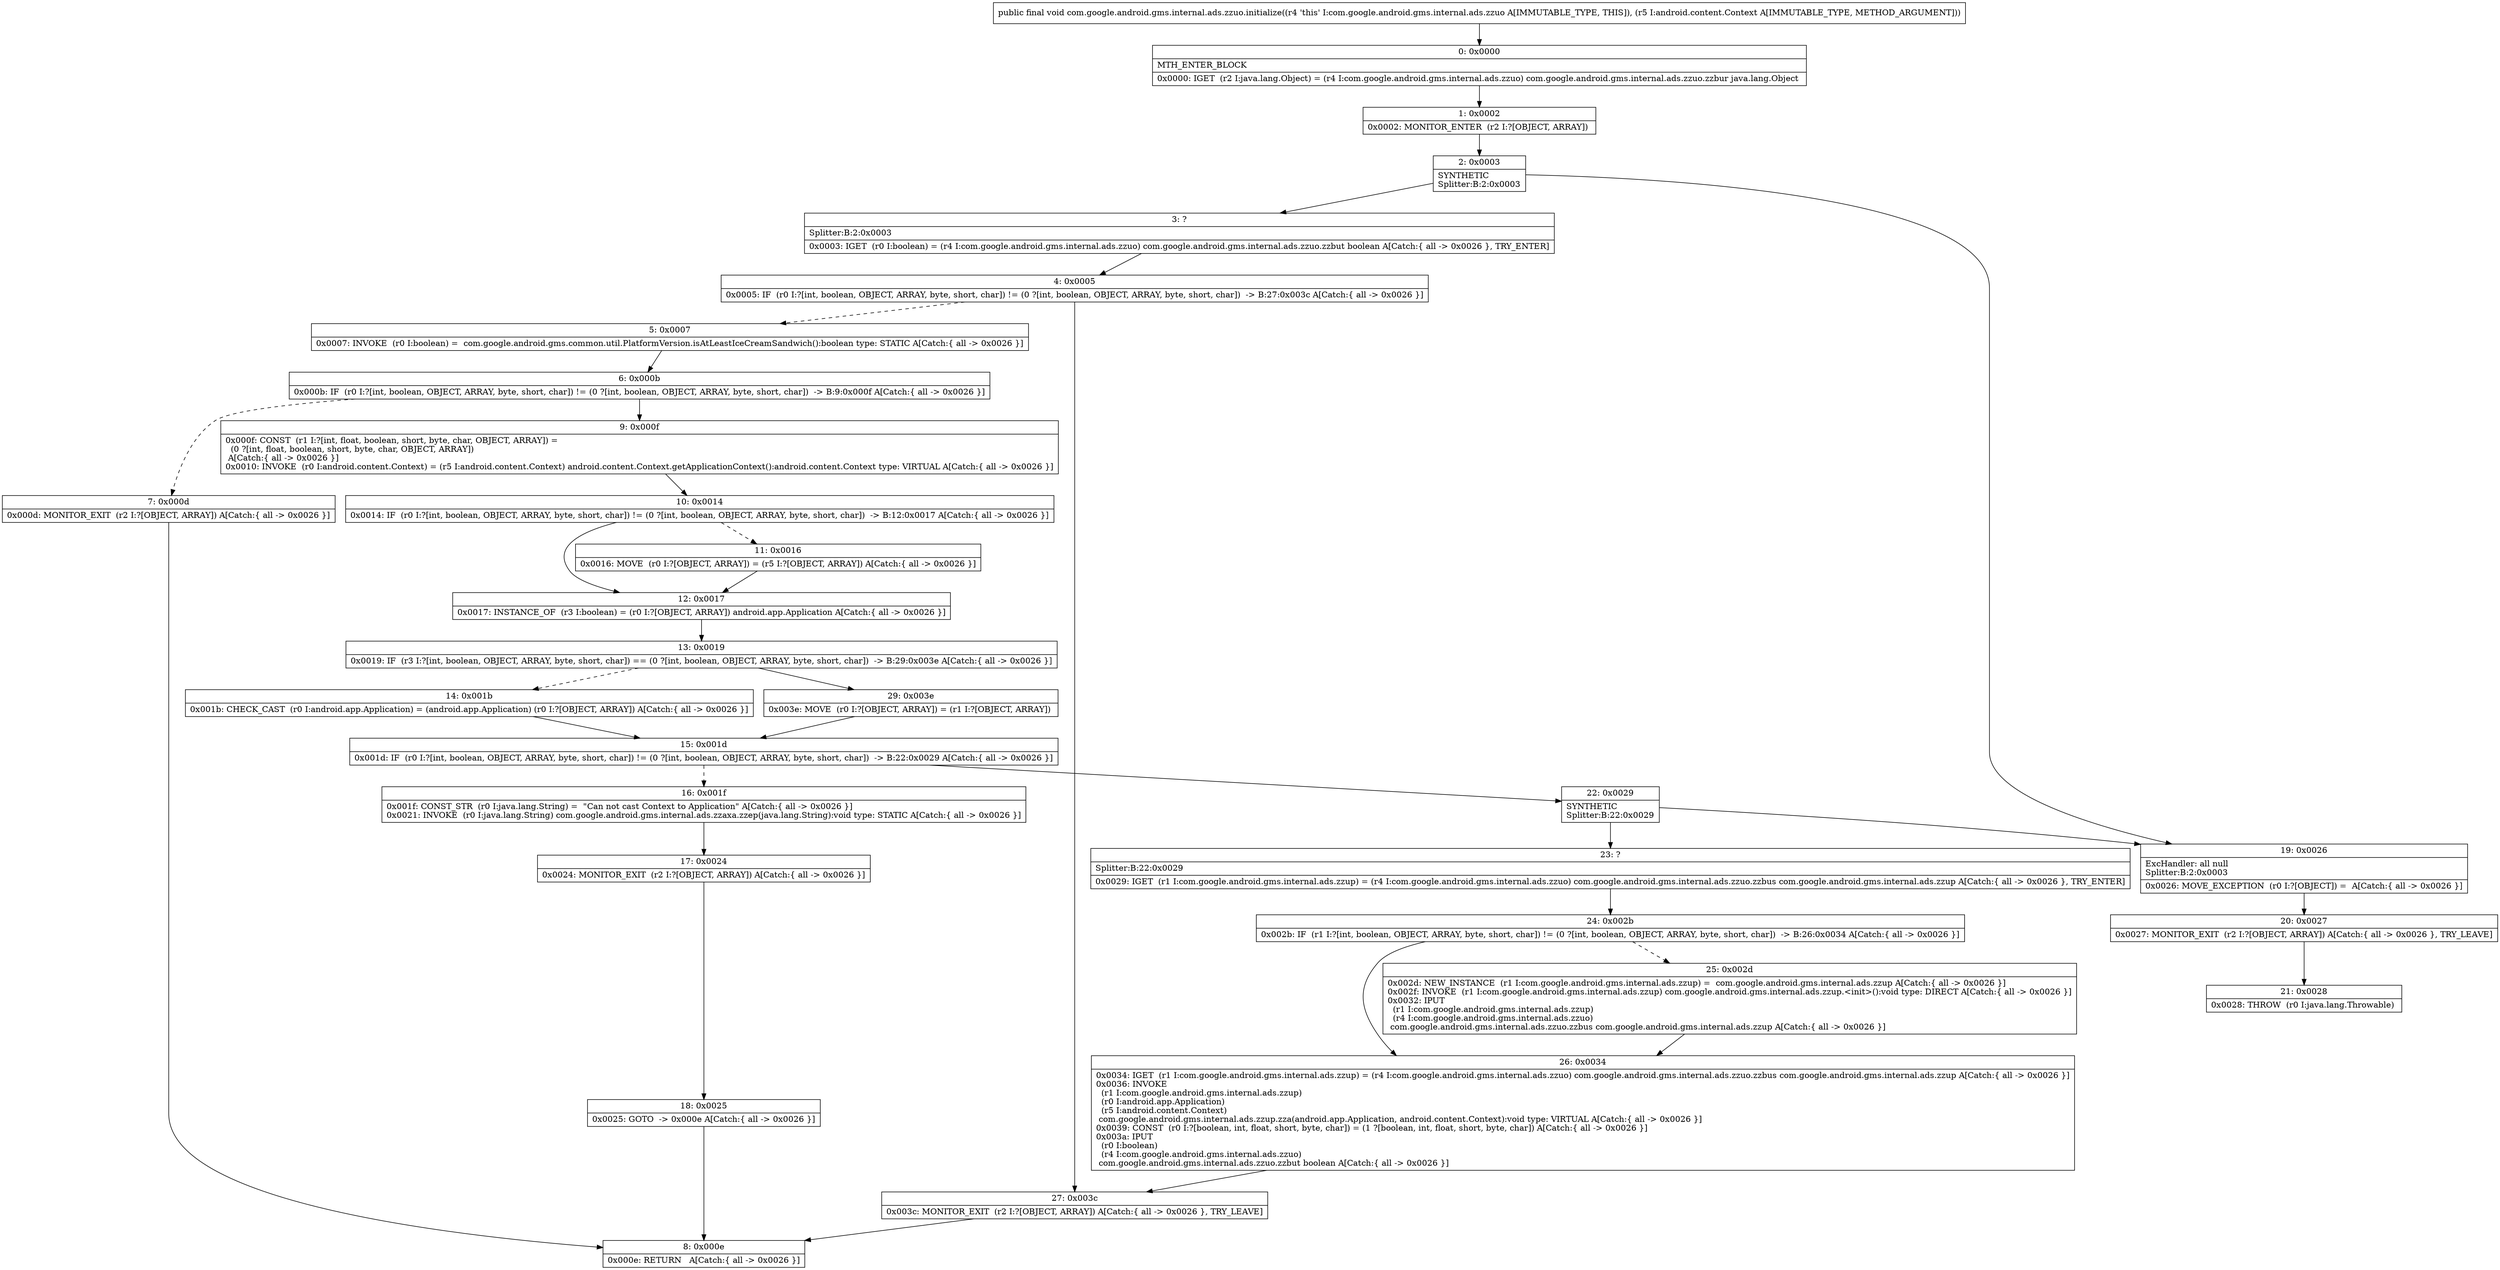 digraph "CFG forcom.google.android.gms.internal.ads.zzuo.initialize(Landroid\/content\/Context;)V" {
Node_0 [shape=record,label="{0\:\ 0x0000|MTH_ENTER_BLOCK\l|0x0000: IGET  (r2 I:java.lang.Object) = (r4 I:com.google.android.gms.internal.ads.zzuo) com.google.android.gms.internal.ads.zzuo.zzbur java.lang.Object \l}"];
Node_1 [shape=record,label="{1\:\ 0x0002|0x0002: MONITOR_ENTER  (r2 I:?[OBJECT, ARRAY]) \l}"];
Node_2 [shape=record,label="{2\:\ 0x0003|SYNTHETIC\lSplitter:B:2:0x0003\l}"];
Node_3 [shape=record,label="{3\:\ ?|Splitter:B:2:0x0003\l|0x0003: IGET  (r0 I:boolean) = (r4 I:com.google.android.gms.internal.ads.zzuo) com.google.android.gms.internal.ads.zzuo.zzbut boolean A[Catch:\{ all \-\> 0x0026 \}, TRY_ENTER]\l}"];
Node_4 [shape=record,label="{4\:\ 0x0005|0x0005: IF  (r0 I:?[int, boolean, OBJECT, ARRAY, byte, short, char]) != (0 ?[int, boolean, OBJECT, ARRAY, byte, short, char])  \-\> B:27:0x003c A[Catch:\{ all \-\> 0x0026 \}]\l}"];
Node_5 [shape=record,label="{5\:\ 0x0007|0x0007: INVOKE  (r0 I:boolean) =  com.google.android.gms.common.util.PlatformVersion.isAtLeastIceCreamSandwich():boolean type: STATIC A[Catch:\{ all \-\> 0x0026 \}]\l}"];
Node_6 [shape=record,label="{6\:\ 0x000b|0x000b: IF  (r0 I:?[int, boolean, OBJECT, ARRAY, byte, short, char]) != (0 ?[int, boolean, OBJECT, ARRAY, byte, short, char])  \-\> B:9:0x000f A[Catch:\{ all \-\> 0x0026 \}]\l}"];
Node_7 [shape=record,label="{7\:\ 0x000d|0x000d: MONITOR_EXIT  (r2 I:?[OBJECT, ARRAY]) A[Catch:\{ all \-\> 0x0026 \}]\l}"];
Node_8 [shape=record,label="{8\:\ 0x000e|0x000e: RETURN   A[Catch:\{ all \-\> 0x0026 \}]\l}"];
Node_9 [shape=record,label="{9\:\ 0x000f|0x000f: CONST  (r1 I:?[int, float, boolean, short, byte, char, OBJECT, ARRAY]) = \l  (0 ?[int, float, boolean, short, byte, char, OBJECT, ARRAY])\l A[Catch:\{ all \-\> 0x0026 \}]\l0x0010: INVOKE  (r0 I:android.content.Context) = (r5 I:android.content.Context) android.content.Context.getApplicationContext():android.content.Context type: VIRTUAL A[Catch:\{ all \-\> 0x0026 \}]\l}"];
Node_10 [shape=record,label="{10\:\ 0x0014|0x0014: IF  (r0 I:?[int, boolean, OBJECT, ARRAY, byte, short, char]) != (0 ?[int, boolean, OBJECT, ARRAY, byte, short, char])  \-\> B:12:0x0017 A[Catch:\{ all \-\> 0x0026 \}]\l}"];
Node_11 [shape=record,label="{11\:\ 0x0016|0x0016: MOVE  (r0 I:?[OBJECT, ARRAY]) = (r5 I:?[OBJECT, ARRAY]) A[Catch:\{ all \-\> 0x0026 \}]\l}"];
Node_12 [shape=record,label="{12\:\ 0x0017|0x0017: INSTANCE_OF  (r3 I:boolean) = (r0 I:?[OBJECT, ARRAY]) android.app.Application A[Catch:\{ all \-\> 0x0026 \}]\l}"];
Node_13 [shape=record,label="{13\:\ 0x0019|0x0019: IF  (r3 I:?[int, boolean, OBJECT, ARRAY, byte, short, char]) == (0 ?[int, boolean, OBJECT, ARRAY, byte, short, char])  \-\> B:29:0x003e A[Catch:\{ all \-\> 0x0026 \}]\l}"];
Node_14 [shape=record,label="{14\:\ 0x001b|0x001b: CHECK_CAST  (r0 I:android.app.Application) = (android.app.Application) (r0 I:?[OBJECT, ARRAY]) A[Catch:\{ all \-\> 0x0026 \}]\l}"];
Node_15 [shape=record,label="{15\:\ 0x001d|0x001d: IF  (r0 I:?[int, boolean, OBJECT, ARRAY, byte, short, char]) != (0 ?[int, boolean, OBJECT, ARRAY, byte, short, char])  \-\> B:22:0x0029 A[Catch:\{ all \-\> 0x0026 \}]\l}"];
Node_16 [shape=record,label="{16\:\ 0x001f|0x001f: CONST_STR  (r0 I:java.lang.String) =  \"Can not cast Context to Application\" A[Catch:\{ all \-\> 0x0026 \}]\l0x0021: INVOKE  (r0 I:java.lang.String) com.google.android.gms.internal.ads.zzaxa.zzep(java.lang.String):void type: STATIC A[Catch:\{ all \-\> 0x0026 \}]\l}"];
Node_17 [shape=record,label="{17\:\ 0x0024|0x0024: MONITOR_EXIT  (r2 I:?[OBJECT, ARRAY]) A[Catch:\{ all \-\> 0x0026 \}]\l}"];
Node_18 [shape=record,label="{18\:\ 0x0025|0x0025: GOTO  \-\> 0x000e A[Catch:\{ all \-\> 0x0026 \}]\l}"];
Node_19 [shape=record,label="{19\:\ 0x0026|ExcHandler: all null\lSplitter:B:2:0x0003\l|0x0026: MOVE_EXCEPTION  (r0 I:?[OBJECT]) =  A[Catch:\{ all \-\> 0x0026 \}]\l}"];
Node_20 [shape=record,label="{20\:\ 0x0027|0x0027: MONITOR_EXIT  (r2 I:?[OBJECT, ARRAY]) A[Catch:\{ all \-\> 0x0026 \}, TRY_LEAVE]\l}"];
Node_21 [shape=record,label="{21\:\ 0x0028|0x0028: THROW  (r0 I:java.lang.Throwable) \l}"];
Node_22 [shape=record,label="{22\:\ 0x0029|SYNTHETIC\lSplitter:B:22:0x0029\l}"];
Node_23 [shape=record,label="{23\:\ ?|Splitter:B:22:0x0029\l|0x0029: IGET  (r1 I:com.google.android.gms.internal.ads.zzup) = (r4 I:com.google.android.gms.internal.ads.zzuo) com.google.android.gms.internal.ads.zzuo.zzbus com.google.android.gms.internal.ads.zzup A[Catch:\{ all \-\> 0x0026 \}, TRY_ENTER]\l}"];
Node_24 [shape=record,label="{24\:\ 0x002b|0x002b: IF  (r1 I:?[int, boolean, OBJECT, ARRAY, byte, short, char]) != (0 ?[int, boolean, OBJECT, ARRAY, byte, short, char])  \-\> B:26:0x0034 A[Catch:\{ all \-\> 0x0026 \}]\l}"];
Node_25 [shape=record,label="{25\:\ 0x002d|0x002d: NEW_INSTANCE  (r1 I:com.google.android.gms.internal.ads.zzup) =  com.google.android.gms.internal.ads.zzup A[Catch:\{ all \-\> 0x0026 \}]\l0x002f: INVOKE  (r1 I:com.google.android.gms.internal.ads.zzup) com.google.android.gms.internal.ads.zzup.\<init\>():void type: DIRECT A[Catch:\{ all \-\> 0x0026 \}]\l0x0032: IPUT  \l  (r1 I:com.google.android.gms.internal.ads.zzup)\l  (r4 I:com.google.android.gms.internal.ads.zzuo)\l com.google.android.gms.internal.ads.zzuo.zzbus com.google.android.gms.internal.ads.zzup A[Catch:\{ all \-\> 0x0026 \}]\l}"];
Node_26 [shape=record,label="{26\:\ 0x0034|0x0034: IGET  (r1 I:com.google.android.gms.internal.ads.zzup) = (r4 I:com.google.android.gms.internal.ads.zzuo) com.google.android.gms.internal.ads.zzuo.zzbus com.google.android.gms.internal.ads.zzup A[Catch:\{ all \-\> 0x0026 \}]\l0x0036: INVOKE  \l  (r1 I:com.google.android.gms.internal.ads.zzup)\l  (r0 I:android.app.Application)\l  (r5 I:android.content.Context)\l com.google.android.gms.internal.ads.zzup.zza(android.app.Application, android.content.Context):void type: VIRTUAL A[Catch:\{ all \-\> 0x0026 \}]\l0x0039: CONST  (r0 I:?[boolean, int, float, short, byte, char]) = (1 ?[boolean, int, float, short, byte, char]) A[Catch:\{ all \-\> 0x0026 \}]\l0x003a: IPUT  \l  (r0 I:boolean)\l  (r4 I:com.google.android.gms.internal.ads.zzuo)\l com.google.android.gms.internal.ads.zzuo.zzbut boolean A[Catch:\{ all \-\> 0x0026 \}]\l}"];
Node_27 [shape=record,label="{27\:\ 0x003c|0x003c: MONITOR_EXIT  (r2 I:?[OBJECT, ARRAY]) A[Catch:\{ all \-\> 0x0026 \}, TRY_LEAVE]\l}"];
Node_29 [shape=record,label="{29\:\ 0x003e|0x003e: MOVE  (r0 I:?[OBJECT, ARRAY]) = (r1 I:?[OBJECT, ARRAY]) \l}"];
MethodNode[shape=record,label="{public final void com.google.android.gms.internal.ads.zzuo.initialize((r4 'this' I:com.google.android.gms.internal.ads.zzuo A[IMMUTABLE_TYPE, THIS]), (r5 I:android.content.Context A[IMMUTABLE_TYPE, METHOD_ARGUMENT])) }"];
MethodNode -> Node_0;
Node_0 -> Node_1;
Node_1 -> Node_2;
Node_2 -> Node_3;
Node_2 -> Node_19;
Node_3 -> Node_4;
Node_4 -> Node_5[style=dashed];
Node_4 -> Node_27;
Node_5 -> Node_6;
Node_6 -> Node_7[style=dashed];
Node_6 -> Node_9;
Node_7 -> Node_8;
Node_9 -> Node_10;
Node_10 -> Node_11[style=dashed];
Node_10 -> Node_12;
Node_11 -> Node_12;
Node_12 -> Node_13;
Node_13 -> Node_14[style=dashed];
Node_13 -> Node_29;
Node_14 -> Node_15;
Node_15 -> Node_16[style=dashed];
Node_15 -> Node_22;
Node_16 -> Node_17;
Node_17 -> Node_18;
Node_18 -> Node_8;
Node_19 -> Node_20;
Node_20 -> Node_21;
Node_22 -> Node_23;
Node_22 -> Node_19;
Node_23 -> Node_24;
Node_24 -> Node_25[style=dashed];
Node_24 -> Node_26;
Node_25 -> Node_26;
Node_26 -> Node_27;
Node_27 -> Node_8;
Node_29 -> Node_15;
}

